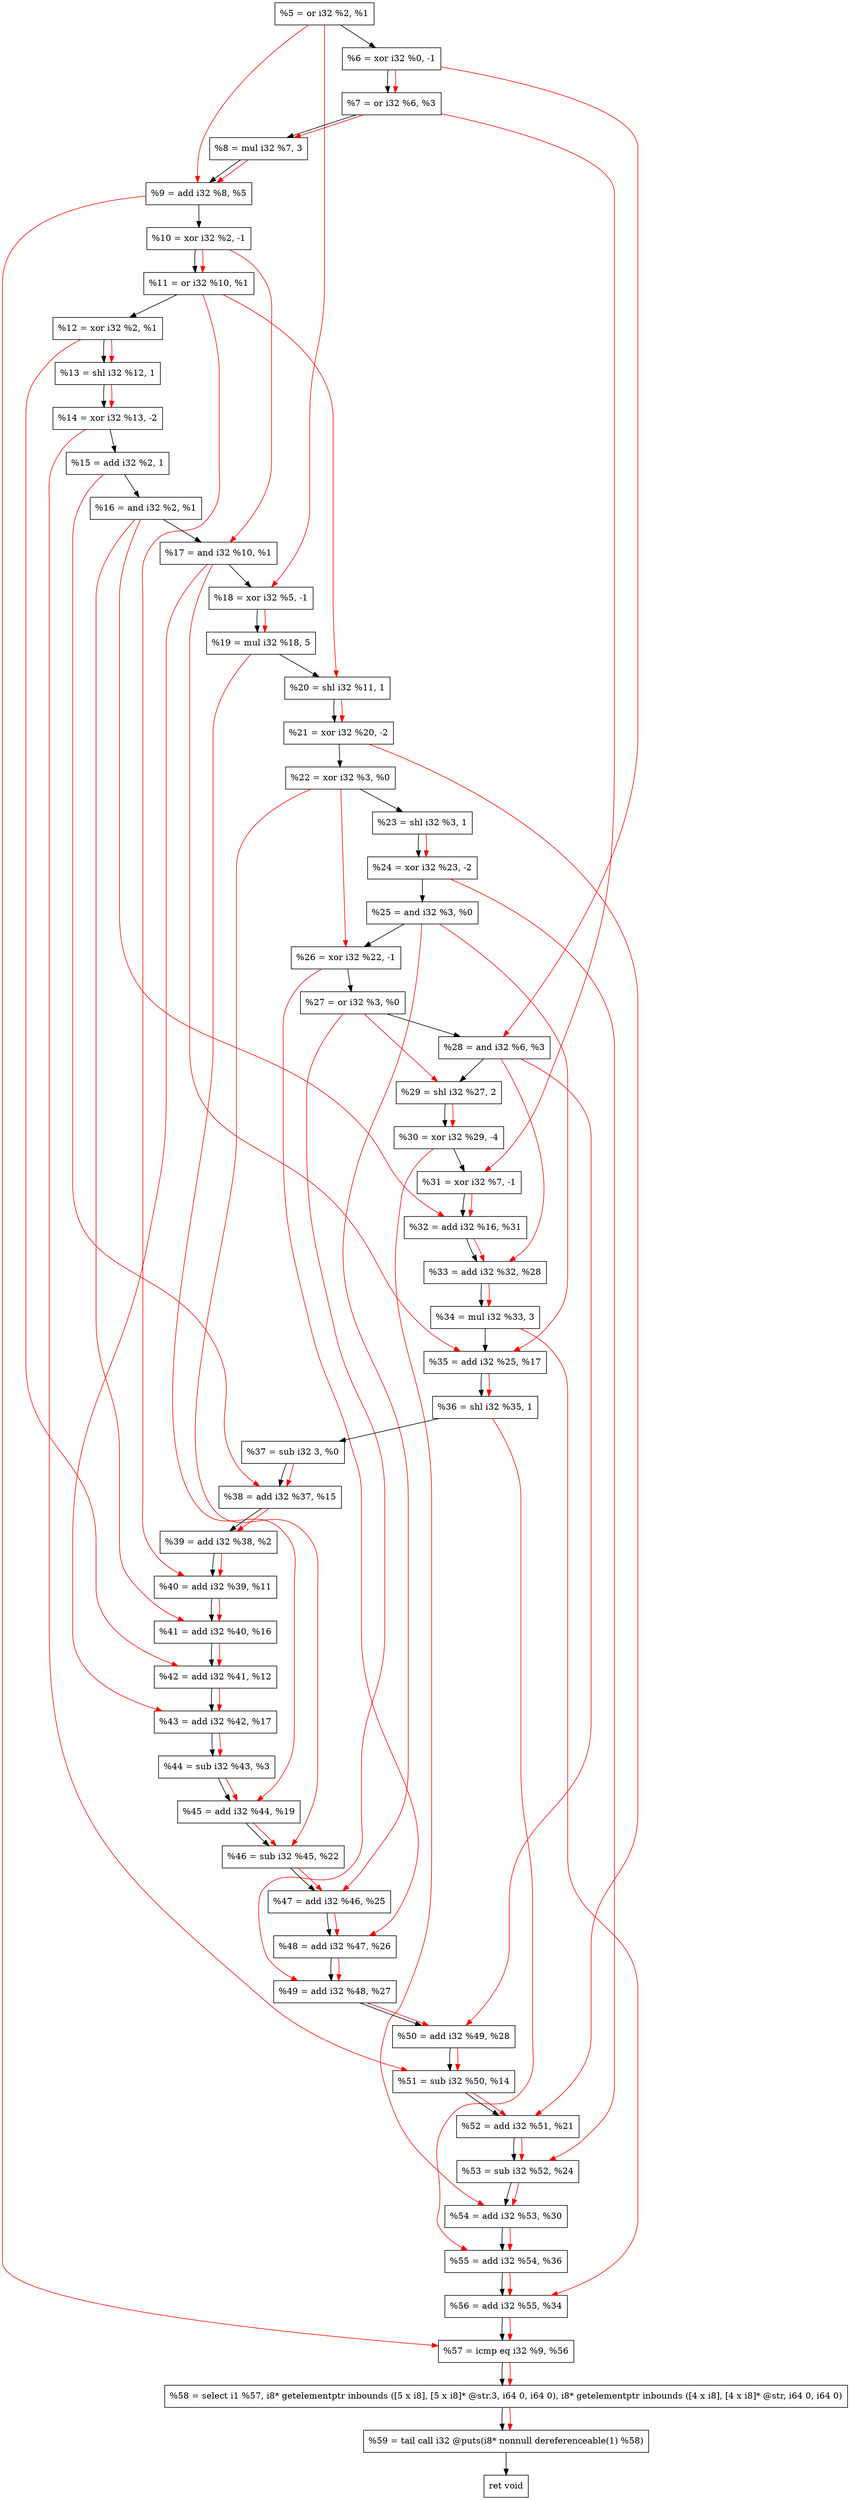 digraph "DFG for'crackme' function" {
	Node0x174d7d0[shape=record, label="  %5 = or i32 %2, %1"];
	Node0x174de50[shape=record, label="  %6 = xor i32 %0, -1"];
	Node0x174dec0[shape=record, label="  %7 = or i32 %6, %3"];
	Node0x174df60[shape=record, label="  %8 = mul i32 %7, 3"];
	Node0x174dfd0[shape=record, label="  %9 = add i32 %8, %5"];
	Node0x174e040[shape=record, label="  %10 = xor i32 %2, -1"];
	Node0x174e0b0[shape=record, label="  %11 = or i32 %10, %1"];
	Node0x174e120[shape=record, label="  %12 = xor i32 %2, %1"];
	Node0x174e1c0[shape=record, label="  %13 = shl i32 %12, 1"];
	Node0x174e260[shape=record, label="  %14 = xor i32 %13, -2"];
	Node0x174e2d0[shape=record, label="  %15 = add i32 %2, 1"];
	Node0x174e340[shape=record, label="  %16 = and i32 %2, %1"];
	Node0x174e3b0[shape=record, label="  %17 = and i32 %10, %1"];
	Node0x174e420[shape=record, label="  %18 = xor i32 %5, -1"];
	Node0x174e4c0[shape=record, label="  %19 = mul i32 %18, 5"];
	Node0x174e530[shape=record, label="  %20 = shl i32 %11, 1"];
	Node0x174e5a0[shape=record, label="  %21 = xor i32 %20, -2"];
	Node0x174e610[shape=record, label="  %22 = xor i32 %3, %0"];
	Node0x174e680[shape=record, label="  %23 = shl i32 %3, 1"];
	Node0x174e6f0[shape=record, label="  %24 = xor i32 %23, -2"];
	Node0x174e760[shape=record, label="  %25 = and i32 %3, %0"];
	Node0x174e7d0[shape=record, label="  %26 = xor i32 %22, -1"];
	Node0x174e840[shape=record, label="  %27 = or i32 %3, %0"];
	Node0x174e8b0[shape=record, label="  %28 = and i32 %6, %3"];
	Node0x174e950[shape=record, label="  %29 = shl i32 %27, 2"];
	Node0x174e9f0[shape=record, label="  %30 = xor i32 %29, -4"];
	Node0x174ea60[shape=record, label="  %31 = xor i32 %7, -1"];
	Node0x174ead0[shape=record, label="  %32 = add i32 %16, %31"];
	Node0x174ed50[shape=record, label="  %33 = add i32 %32, %28"];
	Node0x174edc0[shape=record, label="  %34 = mul i32 %33, 3"];
	Node0x174ee30[shape=record, label="  %35 = add i32 %25, %17"];
	Node0x174eea0[shape=record, label="  %36 = shl i32 %35, 1"];
	Node0x174ef10[shape=record, label="  %37 = sub i32 3, %0"];
	Node0x174ef80[shape=record, label="  %38 = add i32 %37, %15"];
	Node0x174eff0[shape=record, label="  %39 = add i32 %38, %2"];
	Node0x174f060[shape=record, label="  %40 = add i32 %39, %11"];
	Node0x174f0d0[shape=record, label="  %41 = add i32 %40, %16"];
	Node0x174f140[shape=record, label="  %42 = add i32 %41, %12"];
	Node0x174f1b0[shape=record, label="  %43 = add i32 %42, %17"];
	Node0x174f220[shape=record, label="  %44 = sub i32 %43, %3"];
	Node0x174f290[shape=record, label="  %45 = add i32 %44, %19"];
	Node0x174f300[shape=record, label="  %46 = sub i32 %45, %22"];
	Node0x174f370[shape=record, label="  %47 = add i32 %46, %25"];
	Node0x174f3e0[shape=record, label="  %48 = add i32 %47, %26"];
	Node0x174f450[shape=record, label="  %49 = add i32 %48, %27"];
	Node0x174f4c0[shape=record, label="  %50 = add i32 %49, %28"];
	Node0x174f530[shape=record, label="  %51 = sub i32 %50, %14"];
	Node0x174f5a0[shape=record, label="  %52 = add i32 %51, %21"];
	Node0x174f610[shape=record, label="  %53 = sub i32 %52, %24"];
	Node0x174f680[shape=record, label="  %54 = add i32 %53, %30"];
	Node0x174f6f0[shape=record, label="  %55 = add i32 %54, %36"];
	Node0x174f760[shape=record, label="  %56 = add i32 %55, %34"];
	Node0x174f7d0[shape=record, label="  %57 = icmp eq i32 %9, %56"];
	Node0x16ee268[shape=record, label="  %58 = select i1 %57, i8* getelementptr inbounds ([5 x i8], [5 x i8]* @str.3, i64 0, i64 0), i8* getelementptr inbounds ([4 x i8], [4 x i8]* @str, i64 0, i64 0)"];
	Node0x174fc70[shape=record, label="  %59 = tail call i32 @puts(i8* nonnull dereferenceable(1) %58)"];
	Node0x174fcc0[shape=record, label="  ret void"];
	Node0x174d7d0 -> Node0x174de50;
	Node0x174de50 -> Node0x174dec0;
	Node0x174dec0 -> Node0x174df60;
	Node0x174df60 -> Node0x174dfd0;
	Node0x174dfd0 -> Node0x174e040;
	Node0x174e040 -> Node0x174e0b0;
	Node0x174e0b0 -> Node0x174e120;
	Node0x174e120 -> Node0x174e1c0;
	Node0x174e1c0 -> Node0x174e260;
	Node0x174e260 -> Node0x174e2d0;
	Node0x174e2d0 -> Node0x174e340;
	Node0x174e340 -> Node0x174e3b0;
	Node0x174e3b0 -> Node0x174e420;
	Node0x174e420 -> Node0x174e4c0;
	Node0x174e4c0 -> Node0x174e530;
	Node0x174e530 -> Node0x174e5a0;
	Node0x174e5a0 -> Node0x174e610;
	Node0x174e610 -> Node0x174e680;
	Node0x174e680 -> Node0x174e6f0;
	Node0x174e6f0 -> Node0x174e760;
	Node0x174e760 -> Node0x174e7d0;
	Node0x174e7d0 -> Node0x174e840;
	Node0x174e840 -> Node0x174e8b0;
	Node0x174e8b0 -> Node0x174e950;
	Node0x174e950 -> Node0x174e9f0;
	Node0x174e9f0 -> Node0x174ea60;
	Node0x174ea60 -> Node0x174ead0;
	Node0x174ead0 -> Node0x174ed50;
	Node0x174ed50 -> Node0x174edc0;
	Node0x174edc0 -> Node0x174ee30;
	Node0x174ee30 -> Node0x174eea0;
	Node0x174eea0 -> Node0x174ef10;
	Node0x174ef10 -> Node0x174ef80;
	Node0x174ef80 -> Node0x174eff0;
	Node0x174eff0 -> Node0x174f060;
	Node0x174f060 -> Node0x174f0d0;
	Node0x174f0d0 -> Node0x174f140;
	Node0x174f140 -> Node0x174f1b0;
	Node0x174f1b0 -> Node0x174f220;
	Node0x174f220 -> Node0x174f290;
	Node0x174f290 -> Node0x174f300;
	Node0x174f300 -> Node0x174f370;
	Node0x174f370 -> Node0x174f3e0;
	Node0x174f3e0 -> Node0x174f450;
	Node0x174f450 -> Node0x174f4c0;
	Node0x174f4c0 -> Node0x174f530;
	Node0x174f530 -> Node0x174f5a0;
	Node0x174f5a0 -> Node0x174f610;
	Node0x174f610 -> Node0x174f680;
	Node0x174f680 -> Node0x174f6f0;
	Node0x174f6f0 -> Node0x174f760;
	Node0x174f760 -> Node0x174f7d0;
	Node0x174f7d0 -> Node0x16ee268;
	Node0x16ee268 -> Node0x174fc70;
	Node0x174fc70 -> Node0x174fcc0;
edge [color=red]
	Node0x174de50 -> Node0x174dec0;
	Node0x174dec0 -> Node0x174df60;
	Node0x174df60 -> Node0x174dfd0;
	Node0x174d7d0 -> Node0x174dfd0;
	Node0x174e040 -> Node0x174e0b0;
	Node0x174e120 -> Node0x174e1c0;
	Node0x174e1c0 -> Node0x174e260;
	Node0x174e040 -> Node0x174e3b0;
	Node0x174d7d0 -> Node0x174e420;
	Node0x174e420 -> Node0x174e4c0;
	Node0x174e0b0 -> Node0x174e530;
	Node0x174e530 -> Node0x174e5a0;
	Node0x174e680 -> Node0x174e6f0;
	Node0x174e610 -> Node0x174e7d0;
	Node0x174de50 -> Node0x174e8b0;
	Node0x174e840 -> Node0x174e950;
	Node0x174e950 -> Node0x174e9f0;
	Node0x174dec0 -> Node0x174ea60;
	Node0x174e340 -> Node0x174ead0;
	Node0x174ea60 -> Node0x174ead0;
	Node0x174ead0 -> Node0x174ed50;
	Node0x174e8b0 -> Node0x174ed50;
	Node0x174ed50 -> Node0x174edc0;
	Node0x174e760 -> Node0x174ee30;
	Node0x174e3b0 -> Node0x174ee30;
	Node0x174ee30 -> Node0x174eea0;
	Node0x174ef10 -> Node0x174ef80;
	Node0x174e2d0 -> Node0x174ef80;
	Node0x174ef80 -> Node0x174eff0;
	Node0x174eff0 -> Node0x174f060;
	Node0x174e0b0 -> Node0x174f060;
	Node0x174f060 -> Node0x174f0d0;
	Node0x174e340 -> Node0x174f0d0;
	Node0x174f0d0 -> Node0x174f140;
	Node0x174e120 -> Node0x174f140;
	Node0x174f140 -> Node0x174f1b0;
	Node0x174e3b0 -> Node0x174f1b0;
	Node0x174f1b0 -> Node0x174f220;
	Node0x174f220 -> Node0x174f290;
	Node0x174e4c0 -> Node0x174f290;
	Node0x174f290 -> Node0x174f300;
	Node0x174e610 -> Node0x174f300;
	Node0x174f300 -> Node0x174f370;
	Node0x174e760 -> Node0x174f370;
	Node0x174f370 -> Node0x174f3e0;
	Node0x174e7d0 -> Node0x174f3e0;
	Node0x174f3e0 -> Node0x174f450;
	Node0x174e840 -> Node0x174f450;
	Node0x174f450 -> Node0x174f4c0;
	Node0x174e8b0 -> Node0x174f4c0;
	Node0x174f4c0 -> Node0x174f530;
	Node0x174e260 -> Node0x174f530;
	Node0x174f530 -> Node0x174f5a0;
	Node0x174e5a0 -> Node0x174f5a0;
	Node0x174f5a0 -> Node0x174f610;
	Node0x174e6f0 -> Node0x174f610;
	Node0x174f610 -> Node0x174f680;
	Node0x174e9f0 -> Node0x174f680;
	Node0x174f680 -> Node0x174f6f0;
	Node0x174eea0 -> Node0x174f6f0;
	Node0x174f6f0 -> Node0x174f760;
	Node0x174edc0 -> Node0x174f760;
	Node0x174dfd0 -> Node0x174f7d0;
	Node0x174f760 -> Node0x174f7d0;
	Node0x174f7d0 -> Node0x16ee268;
	Node0x16ee268 -> Node0x174fc70;
}
